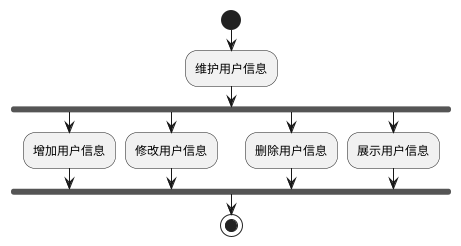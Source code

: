 @startuml
'https://plantuml.com/activity-diagram-beta
|#aliceblue|UserMgr|
start
:维护用户信息;
fork
:增加用户信息;
fork again
:修改用户信息;
fork again
:删除用户信息;
fork again
:展示用户信息;
endfork
stop
@enduml
